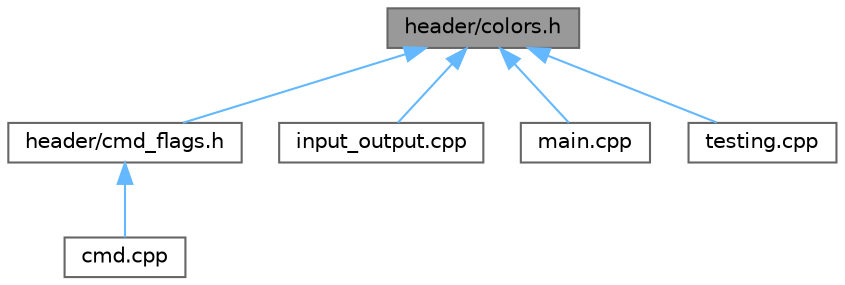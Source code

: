 digraph "header/colors.h"
{
 // LATEX_PDF_SIZE
  bgcolor="transparent";
  edge [fontname=Helvetica,fontsize=10,labelfontname=Helvetica,labelfontsize=10];
  node [fontname=Helvetica,fontsize=10,shape=box,height=0.2,width=0.4];
  Node1 [id="Node000001",label="header/colors.h",height=0.2,width=0.4,color="gray40", fillcolor="grey60", style="filled", fontcolor="black",tooltip="a header file containing colors for colorful output in command line"];
  Node1 -> Node2 [id="edge6_Node000001_Node000002",dir="back",color="steelblue1",style="solid",tooltip=" "];
  Node2 [id="Node000002",label="header/cmd_flags.h",height=0.2,width=0.4,color="grey40", fillcolor="white", style="filled",URL="$cmd__flags_8h.html",tooltip="a file for storing output for flags (e.g: –help, –doc, –out)"];
  Node2 -> Node3 [id="edge7_Node000002_Node000003",dir="back",color="steelblue1",style="solid",tooltip=" "];
  Node3 [id="Node000003",label="cmd.cpp",height=0.2,width=0.4,color="grey40", fillcolor="white", style="filled",URL="$cmd_8cpp.html",tooltip=".cpp file with functions to analyze and parse command line arguments"];
  Node1 -> Node4 [id="edge8_Node000001_Node000004",dir="back",color="steelblue1",style="solid",tooltip=" "];
  Node4 [id="Node000004",label="input_output.cpp",height=0.2,width=0.4,color="grey40", fillcolor="white", style="filled",URL="$input__output_8cpp.html",tooltip=".cpp file with functions for user input/output while running a program"];
  Node1 -> Node5 [id="edge9_Node000001_Node000005",dir="back",color="steelblue1",style="solid",tooltip=" "];
  Node5 [id="Node000005",label="main.cpp",height=0.2,width=0.4,color="grey40", fillcolor="white", style="filled",URL="$main_8cpp.html",tooltip="main file in Square Equation"];
  Node1 -> Node6 [id="edge10_Node000001_Node000006",dir="back",color="steelblue1",style="solid",tooltip=" "];
  Node6 [id="Node000006",label="testing.cpp",height=0.2,width=0.4,color="grey40", fillcolor="white", style="filled",URL="$testing_8cpp.html",tooltip="a file with functions to do unit-tests"];
}
